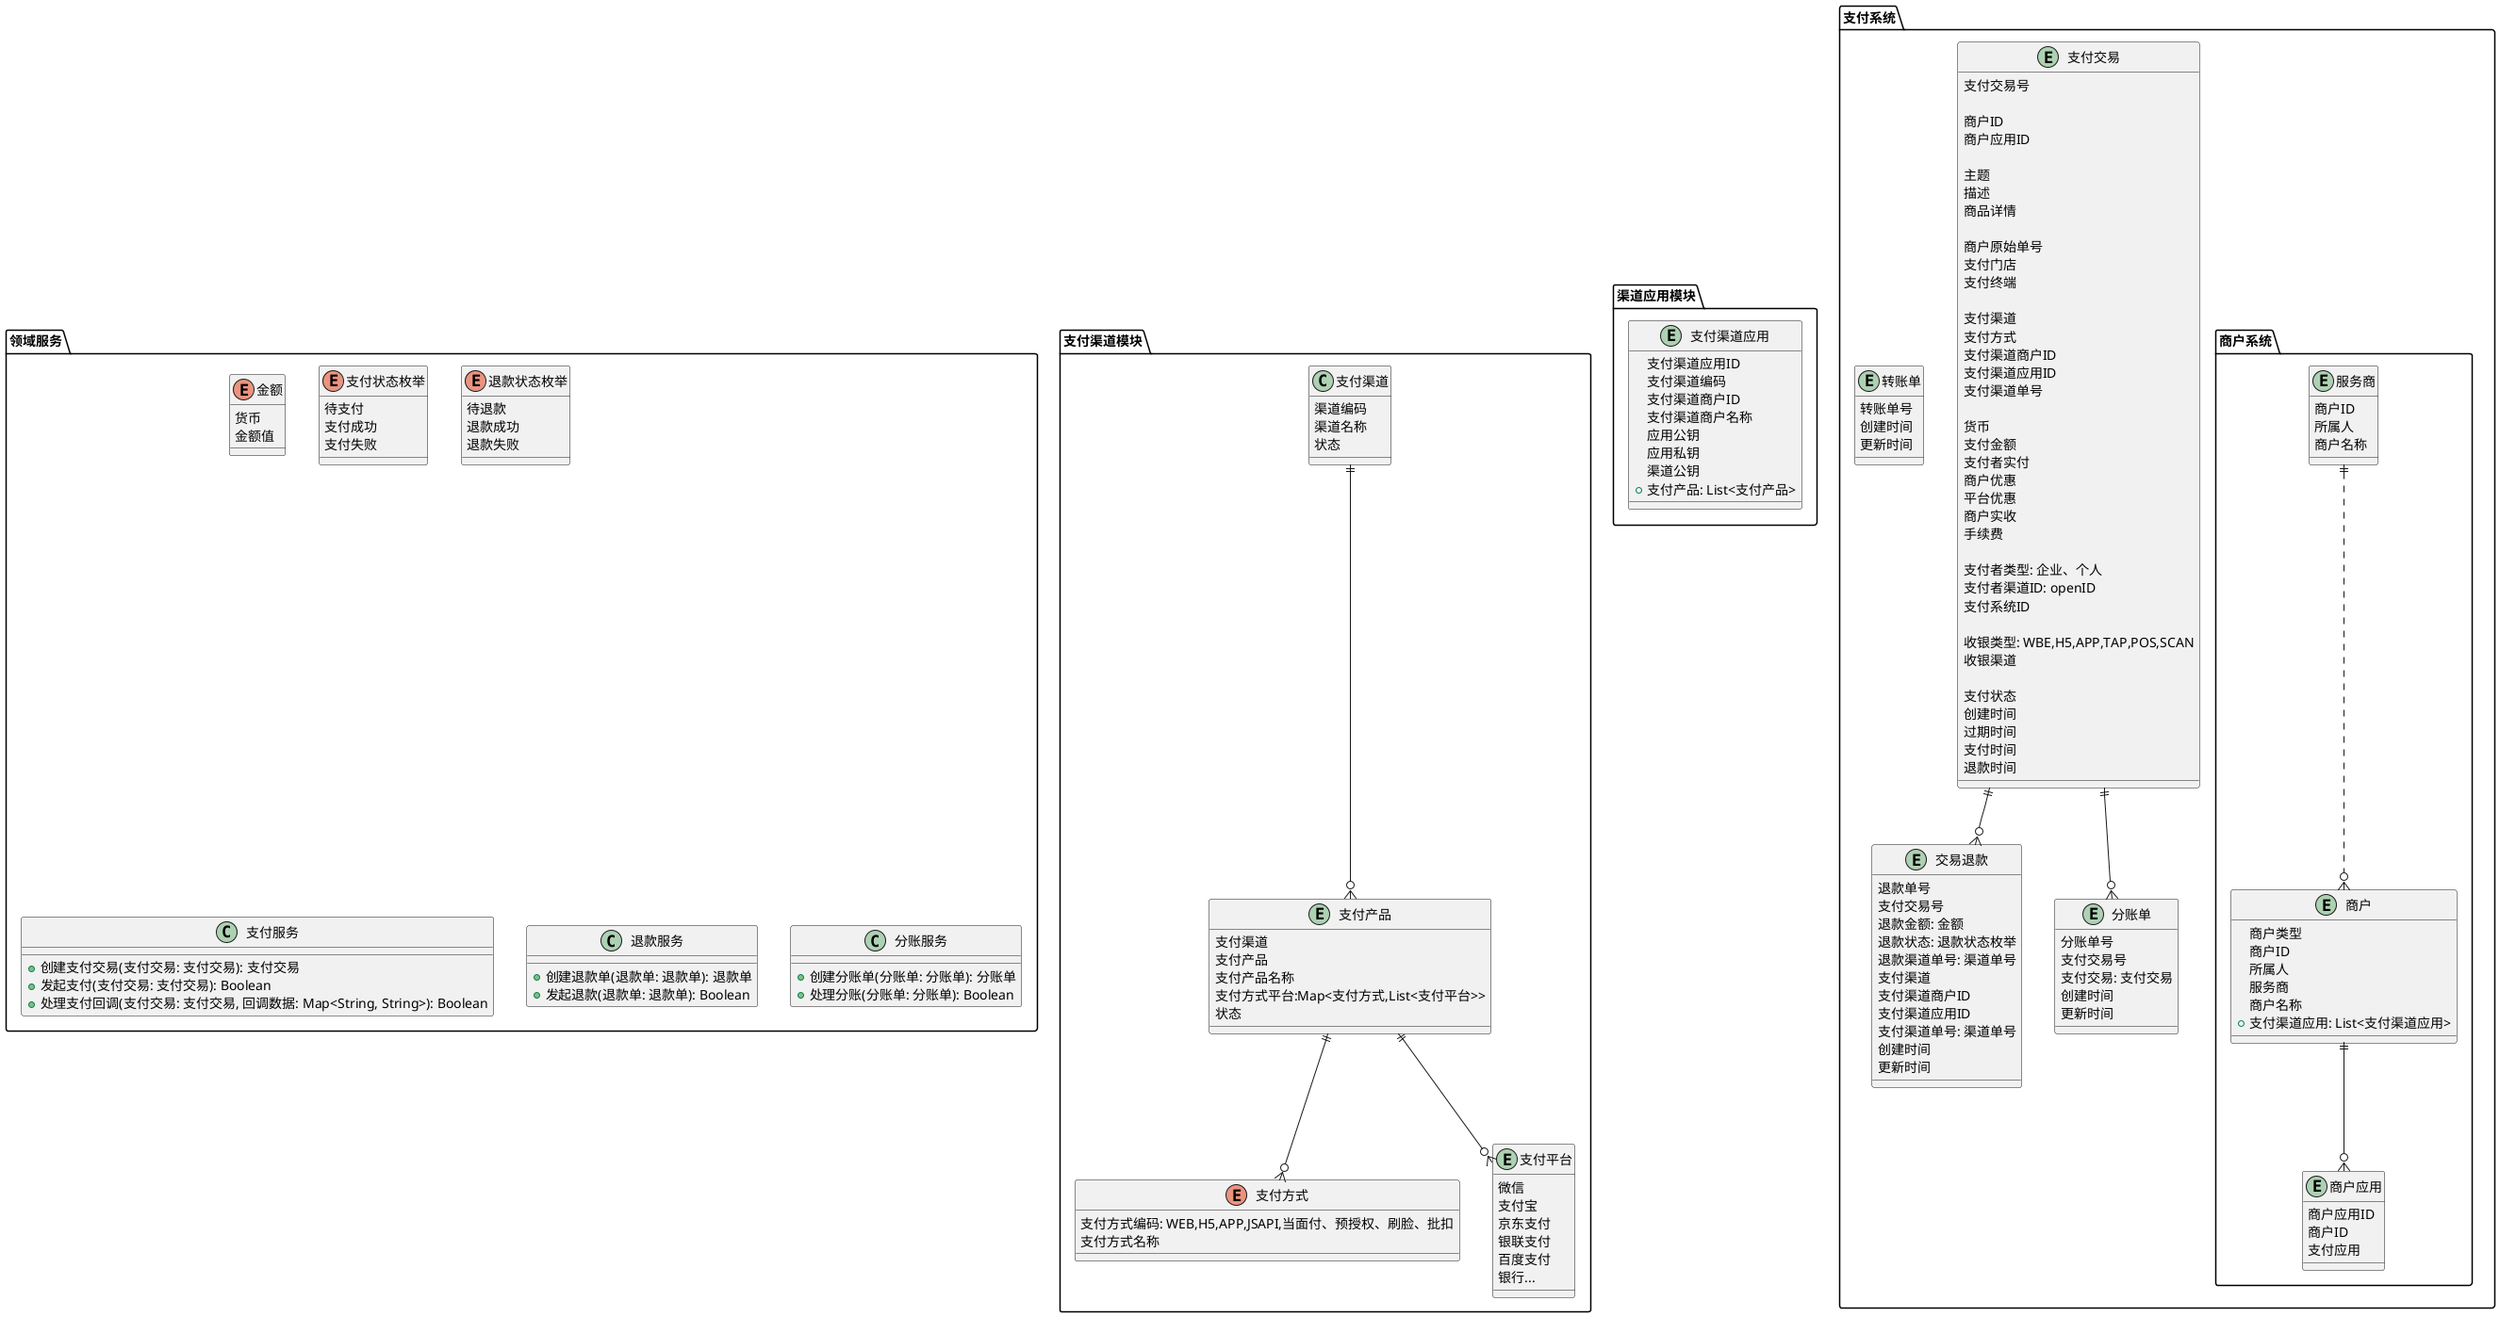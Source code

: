 @startuml
'https://plantuml.com/class-diagram

package 支付渠道模块{

    class 支付渠道{
        渠道编码
        渠道名称
        状态
    }

    entity 支付产品 {
            支付渠道
            支付产品
            支付产品名称
            支付方式平台:Map<支付方式,List<支付平台>>
            状态
        }
    enum 支付方式{
        支付方式编码: WEB,H5,APP,JSAPI,当面付、预授权、刷脸、批扣
        支付方式名称
    }
    entity 支付平台{
        微信
        支付宝
        京东支付
        银联支付
        百度支付
        银行...
    }

    支付渠道 ||--o{ 支付产品


    支付产品 ||--o{ 支付平台
    支付产品 ||--o{ 支付方式
}


package 渠道应用模块{

    entity 支付渠道应用{
        支付渠道应用ID
        支付渠道编码
        支付渠道商户ID
        支付渠道商户名称
        应用公钥
        应用私钥
        渠道公钥
        +支付产品: List<支付产品>
    }

}

package 支付系统{

    package 商户系统{

        entity 服务商{
                商户ID
                所属人
                商户名称
            }

            entity 商户{
                商户类型
                商户ID
                所属人
                服务商
                商户名称
                +支付渠道应用: List<支付渠道应用>
            }

            entity 商户应用{
                商户应用ID
                商户ID
                支付应用

            }
    }


    entity 支付交易{
        支付交易号

        '商户
        商户ID
        商户应用ID

        主题
        描述
        商品详情

        '订单原始
        商户原始单号
        支付门店
        支付终端

        '支付渠道
        支付渠道
        支付方式
        支付渠道商户ID
        支付渠道应用ID
        支付渠道单号

        ' 金额
        货币
        支付金额
        支付者实付
        商户优惠
        平台优惠
        商户实收
        手续费

        ' 支付者
        支付者类型: 企业、个人
        支付者渠道ID: openID
        支付系统ID

        ' 支付方式
        收银类型: WBE,H5,APP,TAP,POS,SCAN
        收银渠道

        支付状态
        创建时间
        过期时间
        支付时间
        退款时间

    }

    entity 交易退款{
        退款单号
        支付交易号
        退款金额: 金额
        退款状态: 退款状态枚举
        退款渠道单号: 渠道单号
        支付渠道
        支付渠道商户ID
        支付渠道应用ID
        支付渠道单号: 渠道单号
        创建时间
        更新时间
    }

    entity 分账单{
        分账单号
        支付交易号
        支付交易: 支付交易
        创建时间
        更新时间
    }

    entity 转账单{
        转账单号
        创建时间
        更新时间
    }

    服务商 ||..o{ 商户
    商户 ||--o{ 商户应用



    支付交易 ||--o{ 分账单
    支付交易 ||--o{ 交易退款






}

package 领域服务{

    enum 金额 {
        货币
        金额值
    }


    enum 支付状态枚举 {
        待支付
        支付成功
        支付失败
    }

    enum 退款状态枚举 {
        待退款
        退款成功
        退款失败
    }

    class 支付服务 {
        +创建支付交易(支付交易: 支付交易): 支付交易
        +发起支付(支付交易: 支付交易): Boolean
        +处理支付回调(支付交易: 支付交易, 回调数据: Map<String, String>): Boolean
    }

    class 退款服务 {
        +创建退款单(退款单: 退款单): 退款单
        +发起退款(退款单: 退款单): Boolean
    }

    class 分账服务 {
        +创建分账单(分账单: 分账单): 分账单
        +处理分账(分账单: 分账单): Boolean
    }
}
@enduml
